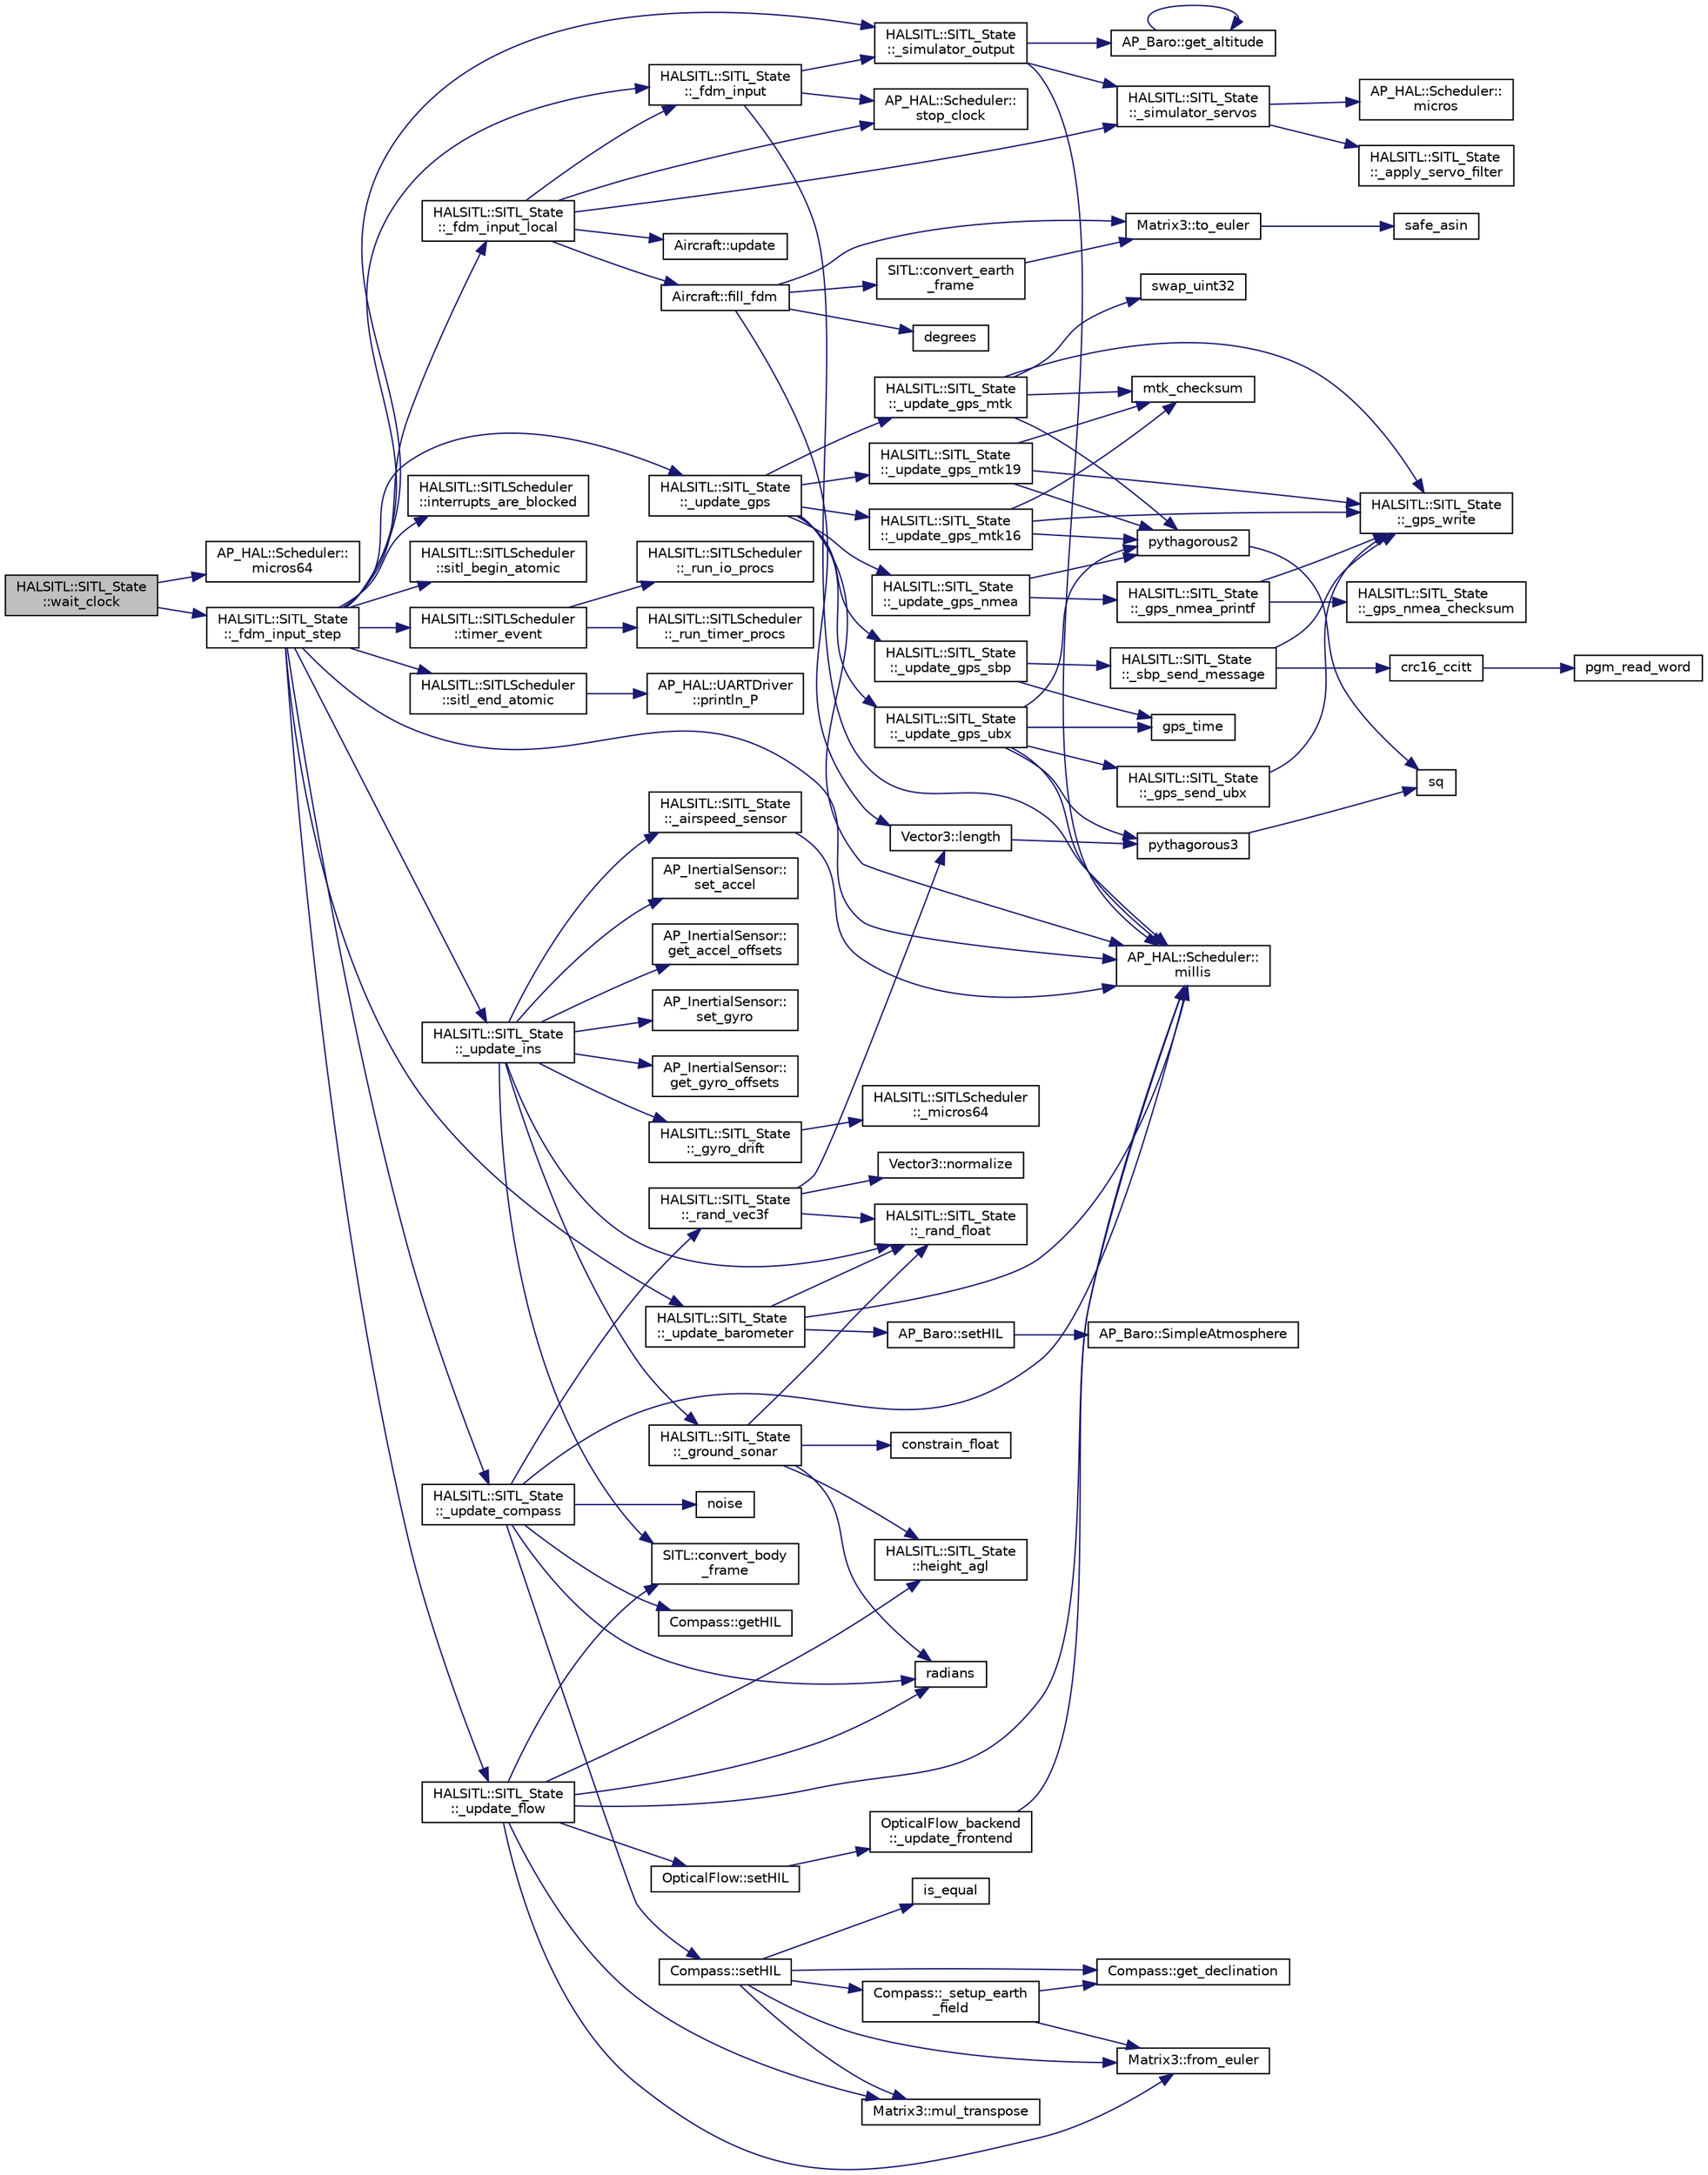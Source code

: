 digraph "HALSITL::SITL_State::wait_clock"
{
 // INTERACTIVE_SVG=YES
  edge [fontname="Helvetica",fontsize="10",labelfontname="Helvetica",labelfontsize="10"];
  node [fontname="Helvetica",fontsize="10",shape=record];
  rankdir="LR";
  Node1 [label="HALSITL::SITL_State\l::wait_clock",height=0.2,width=0.4,color="black", fillcolor="grey75", style="filled" fontcolor="black"];
  Node1 -> Node2 [color="midnightblue",fontsize="10",style="solid",fontname="Helvetica"];
  Node2 [label="AP_HAL::Scheduler::\lmicros64",height=0.2,width=0.4,color="black", fillcolor="white", style="filled",URL="$classAP__HAL_1_1Scheduler.html#acfe178fdca7f8d9b22a939b3aac1a84f"];
  Node1 -> Node3 [color="midnightblue",fontsize="10",style="solid",fontname="Helvetica"];
  Node3 [label="HALSITL::SITL_State\l::_fdm_input_step",height=0.2,width=0.4,color="black", fillcolor="white", style="filled",URL="$classHALSITL_1_1SITL__State.html#ae31c93a26ca780bb508dded2498e2e93"];
  Node3 -> Node4 [color="midnightblue",fontsize="10",style="solid",fontname="Helvetica"];
  Node4 [label="HALSITL::SITL_State\l::_fdm_input_local",height=0.2,width=0.4,color="black", fillcolor="white", style="filled",URL="$classHALSITL_1_1SITL__State.html#a141fe78b0702ab2f2ac4cafc221fdb97"];
  Node4 -> Node5 [color="midnightblue",fontsize="10",style="solid",fontname="Helvetica"];
  Node5 [label="HALSITL::SITL_State\l::_fdm_input",height=0.2,width=0.4,color="black", fillcolor="white", style="filled",URL="$classHALSITL_1_1SITL__State.html#af9bfcaa8ed54183483f647e508c85ab8"];
  Node5 -> Node6 [color="midnightblue",fontsize="10",style="solid",fontname="Helvetica"];
  Node6 [label="AP_HAL::Scheduler::\lstop_clock",height=0.2,width=0.4,color="black", fillcolor="white", style="filled",URL="$classAP__HAL_1_1Scheduler.html#ac5bbc114d0c65fd9e076f5db23b11bdb"];
  Node5 -> Node7 [color="midnightblue",fontsize="10",style="solid",fontname="Helvetica"];
  Node7 [label="AP_HAL::Scheduler::\lmillis",height=0.2,width=0.4,color="black", fillcolor="white", style="filled",URL="$classAP__HAL_1_1Scheduler.html#a26b68339fc68a562d8d3a1238d0ec8c1"];
  Node5 -> Node8 [color="midnightblue",fontsize="10",style="solid",fontname="Helvetica"];
  Node8 [label="HALSITL::SITL_State\l::_simulator_output",height=0.2,width=0.4,color="black", fillcolor="white", style="filled",URL="$classHALSITL_1_1SITL__State.html#abc81c3711f55857cc308a45ff01abdee"];
  Node8 -> Node9 [color="midnightblue",fontsize="10",style="solid",fontname="Helvetica"];
  Node9 [label="HALSITL::SITL_State\l::_simulator_servos",height=0.2,width=0.4,color="black", fillcolor="white", style="filled",URL="$classHALSITL_1_1SITL__State.html#a3d1bb090a678e9e78d9014db73a6be09"];
  Node9 -> Node10 [color="midnightblue",fontsize="10",style="solid",fontname="Helvetica"];
  Node10 [label="AP_HAL::Scheduler::\lmicros",height=0.2,width=0.4,color="black", fillcolor="white", style="filled",URL="$classAP__HAL_1_1Scheduler.html#add46d722bfb08a16f220e63591654e46"];
  Node9 -> Node11 [color="midnightblue",fontsize="10",style="solid",fontname="Helvetica"];
  Node11 [label="HALSITL::SITL_State\l::_apply_servo_filter",height=0.2,width=0.4,color="black", fillcolor="white", style="filled",URL="$classHALSITL_1_1SITL__State.html#abbb9ad9a247709947f2736c301820001"];
  Node8 -> Node12 [color="midnightblue",fontsize="10",style="solid",fontname="Helvetica"];
  Node12 [label="AP_Baro::get_altitude",height=0.2,width=0.4,color="black", fillcolor="white", style="filled",URL="$classAP__Baro.html#a984b4dbc11e276e832467253590da933"];
  Node12 -> Node12 [color="midnightblue",fontsize="10",style="solid",fontname="Helvetica"];
  Node8 -> Node7 [color="midnightblue",fontsize="10",style="solid",fontname="Helvetica"];
  Node4 -> Node9 [color="midnightblue",fontsize="10",style="solid",fontname="Helvetica"];
  Node4 -> Node13 [color="midnightblue",fontsize="10",style="solid",fontname="Helvetica"];
  Node13 [label="Aircraft::update",height=0.2,width=0.4,color="black", fillcolor="white", style="filled",URL="$classAircraft.html#ab4fa335bbf294586ff85069ae99f770e"];
  Node4 -> Node14 [color="midnightblue",fontsize="10",style="solid",fontname="Helvetica"];
  Node14 [label="Aircraft::fill_fdm",height=0.2,width=0.4,color="black", fillcolor="white", style="filled",URL="$classAircraft.html#a818eb42d9a3c324476f9940798183b17"];
  Node14 -> Node15 [color="midnightblue",fontsize="10",style="solid",fontname="Helvetica"];
  Node15 [label="degrees",height=0.2,width=0.4,color="black", fillcolor="white", style="filled",URL="$AP__Math_8cpp.html#a08666a85f465dfe5701cc8c878e4b2c5"];
  Node14 -> Node16 [color="midnightblue",fontsize="10",style="solid",fontname="Helvetica"];
  Node16 [label="SITL::convert_earth\l_frame",height=0.2,width=0.4,color="black", fillcolor="white", style="filled",URL="$classSITL.html#ac75a45aa71b2b420cf86dfc7afcdb82a"];
  Node16 -> Node17 [color="midnightblue",fontsize="10",style="solid",fontname="Helvetica"];
  Node17 [label="Matrix3::to_euler",height=0.2,width=0.4,color="black", fillcolor="white", style="filled",URL="$classMatrix3.html#a893c6a712d52e47dbb7ed2d7a548046e"];
  Node17 -> Node18 [color="midnightblue",fontsize="10",style="solid",fontname="Helvetica"];
  Node18 [label="safe_asin",height=0.2,width=0.4,color="black", fillcolor="white", style="filled",URL="$AP__Math_8cpp.html#a2706fd969ad73bc8ef977d964c04f4a3"];
  Node14 -> Node17 [color="midnightblue",fontsize="10",style="solid",fontname="Helvetica"];
  Node14 -> Node19 [color="midnightblue",fontsize="10",style="solid",fontname="Helvetica"];
  Node19 [label="Vector3::length",height=0.2,width=0.4,color="black", fillcolor="white", style="filled",URL="$classVector3.html#ac1fd5514e368a1e1c2d13f71eda18345"];
  Node19 -> Node20 [color="midnightblue",fontsize="10",style="solid",fontname="Helvetica"];
  Node20 [label="pythagorous3",height=0.2,width=0.4,color="black", fillcolor="white", style="filled",URL="$AP__Math_8cpp.html#ac09c78b18c2ad21b9a04081f119f11c0"];
  Node20 -> Node21 [color="midnightblue",fontsize="10",style="solid",fontname="Helvetica"];
  Node21 [label="sq",height=0.2,width=0.4,color="black", fillcolor="white", style="filled",URL="$AP__Math_8cpp.html#a996fdbe87607543eef5dcb234f6bc017"];
  Node4 -> Node6 [color="midnightblue",fontsize="10",style="solid",fontname="Helvetica"];
  Node3 -> Node8 [color="midnightblue",fontsize="10",style="solid",fontname="Helvetica"];
  Node3 -> Node5 [color="midnightblue",fontsize="10",style="solid",fontname="Helvetica"];
  Node3 -> Node22 [color="midnightblue",fontsize="10",style="solid",fontname="Helvetica"];
  Node22 [label="HALSITL::SITLScheduler\l::interrupts_are_blocked",height=0.2,width=0.4,color="black", fillcolor="white", style="filled",URL="$classHALSITL_1_1SITLScheduler.html#a0fb63f9d1f1fda468f62acf0d0403eaa"];
  Node3 -> Node7 [color="midnightblue",fontsize="10",style="solid",fontname="Helvetica"];
  Node3 -> Node23 [color="midnightblue",fontsize="10",style="solid",fontname="Helvetica"];
  Node23 [label="HALSITL::SITLScheduler\l::sitl_begin_atomic",height=0.2,width=0.4,color="black", fillcolor="white", style="filled",URL="$classHALSITL_1_1SITLScheduler.html#a5156e164b4e93cccb7d6600ef029aee4"];
  Node3 -> Node24 [color="midnightblue",fontsize="10",style="solid",fontname="Helvetica"];
  Node24 [label="HALSITL::SITL_State\l::_update_gps",height=0.2,width=0.4,color="black", fillcolor="white", style="filled",URL="$classHALSITL_1_1SITL__State.html#a09b6857a6f87a51390d4e045cb671207"];
  Node24 -> Node7 [color="midnightblue",fontsize="10",style="solid",fontname="Helvetica"];
  Node24 -> Node25 [color="midnightblue",fontsize="10",style="solid",fontname="Helvetica"];
  Node25 [label="HALSITL::SITL_State\l::_update_gps_ubx",height=0.2,width=0.4,color="black", fillcolor="white", style="filled",URL="$classHALSITL_1_1SITL__State.html#ae951381abd36ab24c6a4311ebf78a8e9"];
  Node25 -> Node26 [color="midnightblue",fontsize="10",style="solid",fontname="Helvetica"];
  Node26 [label="gps_time",height=0.2,width=0.4,color="black", fillcolor="white", style="filled",URL="$sitl__gps_8cpp.html#a97c4c56ae21d368d04cc37ff7d97ac0e"];
  Node25 -> Node7 [color="midnightblue",fontsize="10",style="solid",fontname="Helvetica"];
  Node25 -> Node27 [color="midnightblue",fontsize="10",style="solid",fontname="Helvetica"];
  Node27 [label="pythagorous2",height=0.2,width=0.4,color="black", fillcolor="white", style="filled",URL="$AP__Math_8cpp.html#afd3767d48a7b20f6d5220a4f8007af00"];
  Node27 -> Node21 [color="midnightblue",fontsize="10",style="solid",fontname="Helvetica"];
  Node25 -> Node20 [color="midnightblue",fontsize="10",style="solid",fontname="Helvetica"];
  Node25 -> Node28 [color="midnightblue",fontsize="10",style="solid",fontname="Helvetica"];
  Node28 [label="HALSITL::SITL_State\l::_gps_send_ubx",height=0.2,width=0.4,color="black", fillcolor="white", style="filled",URL="$classHALSITL_1_1SITL__State.html#a980f85723870ba03d45677f34d265ab6"];
  Node28 -> Node29 [color="midnightblue",fontsize="10",style="solid",fontname="Helvetica"];
  Node29 [label="HALSITL::SITL_State\l::_gps_write",height=0.2,width=0.4,color="black", fillcolor="white", style="filled",URL="$classHALSITL_1_1SITL__State.html#a1bee6f813ada1dfe024b25a27077e861"];
  Node24 -> Node30 [color="midnightblue",fontsize="10",style="solid",fontname="Helvetica"];
  Node30 [label="HALSITL::SITL_State\l::_update_gps_mtk",height=0.2,width=0.4,color="black", fillcolor="white", style="filled",URL="$classHALSITL_1_1SITL__State.html#a9fb09ac6e1f2c4f6749c8df363387f01"];
  Node30 -> Node27 [color="midnightblue",fontsize="10",style="solid",fontname="Helvetica"];
  Node30 -> Node31 [color="midnightblue",fontsize="10",style="solid",fontname="Helvetica"];
  Node31 [label="swap_uint32",height=0.2,width=0.4,color="black", fillcolor="white", style="filled",URL="$sitl__gps_8cpp.html#a9bab30a3eb567cc28487d25408b4d8d4"];
  Node30 -> Node32 [color="midnightblue",fontsize="10",style="solid",fontname="Helvetica"];
  Node32 [label="mtk_checksum",height=0.2,width=0.4,color="black", fillcolor="white", style="filled",URL="$sitl__gps_8cpp.html#aa28300cfdd56545ca5c8c64cb024c03a"];
  Node30 -> Node29 [color="midnightblue",fontsize="10",style="solid",fontname="Helvetica"];
  Node24 -> Node33 [color="midnightblue",fontsize="10",style="solid",fontname="Helvetica"];
  Node33 [label="HALSITL::SITL_State\l::_update_gps_mtk16",height=0.2,width=0.4,color="black", fillcolor="white", style="filled",URL="$classHALSITL_1_1SITL__State.html#a0bc0a7542afa61e60dc45d9e4f78b07d"];
  Node33 -> Node27 [color="midnightblue",fontsize="10",style="solid",fontname="Helvetica"];
  Node33 -> Node32 [color="midnightblue",fontsize="10",style="solid",fontname="Helvetica"];
  Node33 -> Node29 [color="midnightblue",fontsize="10",style="solid",fontname="Helvetica"];
  Node24 -> Node34 [color="midnightblue",fontsize="10",style="solid",fontname="Helvetica"];
  Node34 [label="HALSITL::SITL_State\l::_update_gps_mtk19",height=0.2,width=0.4,color="black", fillcolor="white", style="filled",URL="$classHALSITL_1_1SITL__State.html#a207e66508111853f0b3bad2b89c6a2f3"];
  Node34 -> Node27 [color="midnightblue",fontsize="10",style="solid",fontname="Helvetica"];
  Node34 -> Node32 [color="midnightblue",fontsize="10",style="solid",fontname="Helvetica"];
  Node34 -> Node29 [color="midnightblue",fontsize="10",style="solid",fontname="Helvetica"];
  Node24 -> Node35 [color="midnightblue",fontsize="10",style="solid",fontname="Helvetica"];
  Node35 [label="HALSITL::SITL_State\l::_update_gps_nmea",height=0.2,width=0.4,color="black", fillcolor="white", style="filled",URL="$classHALSITL_1_1SITL__State.html#a6fbf43e4ff50fcbe816353ed94dd6274"];
  Node35 -> Node36 [color="midnightblue",fontsize="10",style="solid",fontname="Helvetica"];
  Node36 [label="HALSITL::SITL_State\l::_gps_nmea_printf",height=0.2,width=0.4,color="black", fillcolor="white", style="filled",URL="$classHALSITL_1_1SITL__State.html#ad29648c657450527a406dbb960b8e99e"];
  Node36 -> Node37 [color="midnightblue",fontsize="10",style="solid",fontname="Helvetica"];
  Node37 [label="HALSITL::SITL_State\l::_gps_nmea_checksum",height=0.2,width=0.4,color="black", fillcolor="white", style="filled",URL="$classHALSITL_1_1SITL__State.html#a267deca7c08a085770083d3d3ca853f7"];
  Node36 -> Node29 [color="midnightblue",fontsize="10",style="solid",fontname="Helvetica"];
  Node35 -> Node27 [color="midnightblue",fontsize="10",style="solid",fontname="Helvetica"];
  Node24 -> Node38 [color="midnightblue",fontsize="10",style="solid",fontname="Helvetica"];
  Node38 [label="HALSITL::SITL_State\l::_update_gps_sbp",height=0.2,width=0.4,color="black", fillcolor="white", style="filled",URL="$classHALSITL_1_1SITL__State.html#aadf357ffa283bbacb6d43df78ad032ba"];
  Node38 -> Node26 [color="midnightblue",fontsize="10",style="solid",fontname="Helvetica"];
  Node38 -> Node39 [color="midnightblue",fontsize="10",style="solid",fontname="Helvetica"];
  Node39 [label="HALSITL::SITL_State\l::_sbp_send_message",height=0.2,width=0.4,color="black", fillcolor="white", style="filled",URL="$classHALSITL_1_1SITL__State.html#a751ffd4b22f47dcae2774396b370a853"];
  Node39 -> Node29 [color="midnightblue",fontsize="10",style="solid",fontname="Helvetica"];
  Node39 -> Node40 [color="midnightblue",fontsize="10",style="solid",fontname="Helvetica"];
  Node40 [label="crc16_ccitt",height=0.2,width=0.4,color="black", fillcolor="white", style="filled",URL="$edc_8cpp.html#a666dccd038ea3bdbae05549319f783d6"];
  Node40 -> Node41 [color="midnightblue",fontsize="10",style="solid",fontname="Helvetica"];
  Node41 [label="pgm_read_word",height=0.2,width=0.4,color="black", fillcolor="white", style="filled",URL="$AP__Progmem__Identity_8h.html#a9fc333349fa71fdc21a2d5152c5e23a2"];
  Node3 -> Node42 [color="midnightblue",fontsize="10",style="solid",fontname="Helvetica"];
  Node42 [label="HALSITL::SITL_State\l::_update_barometer",height=0.2,width=0.4,color="black", fillcolor="white", style="filled",URL="$classHALSITL_1_1SITL__State.html#ad26bb1d7830251e69d15f0fbb02068cf"];
  Node42 -> Node7 [color="midnightblue",fontsize="10",style="solid",fontname="Helvetica"];
  Node42 -> Node43 [color="midnightblue",fontsize="10",style="solid",fontname="Helvetica"];
  Node43 [label="HALSITL::SITL_State\l::_rand_float",height=0.2,width=0.4,color="black", fillcolor="white", style="filled",URL="$classHALSITL_1_1SITL__State.html#ab2e67ae38e16eec6317566805df50ec4"];
  Node42 -> Node44 [color="midnightblue",fontsize="10",style="solid",fontname="Helvetica"];
  Node44 [label="AP_Baro::setHIL",height=0.2,width=0.4,color="black", fillcolor="white", style="filled",URL="$classAP__Baro.html#aabd9b29bc971da1c646911ef99a0876a"];
  Node44 -> Node45 [color="midnightblue",fontsize="10",style="solid",fontname="Helvetica"];
  Node45 [label="AP_Baro::SimpleAtmosphere",height=0.2,width=0.4,color="black", fillcolor="white", style="filled",URL="$classAP__Baro.html#abbf791c5038a37c91c91849a433621ba"];
  Node3 -> Node46 [color="midnightblue",fontsize="10",style="solid",fontname="Helvetica"];
  Node46 [label="HALSITL::SITLScheduler\l::timer_event",height=0.2,width=0.4,color="black", fillcolor="white", style="filled",URL="$classHALSITL_1_1SITLScheduler.html#aa726fdc36a70fbd366907443460c244a"];
  Node46 -> Node47 [color="midnightblue",fontsize="10",style="solid",fontname="Helvetica"];
  Node47 [label="HALSITL::SITLScheduler\l::_run_timer_procs",height=0.2,width=0.4,color="black", fillcolor="white", style="filled",URL="$classHALSITL_1_1SITLScheduler.html#a4aee8f5eaa40bcf2775ceffaeb301b4c"];
  Node46 -> Node48 [color="midnightblue",fontsize="10",style="solid",fontname="Helvetica"];
  Node48 [label="HALSITL::SITLScheduler\l::_run_io_procs",height=0.2,width=0.4,color="black", fillcolor="white", style="filled",URL="$classHALSITL_1_1SITLScheduler.html#a35d978759d7918f5a2e4c765ae4594a7"];
  Node3 -> Node49 [color="midnightblue",fontsize="10",style="solid",fontname="Helvetica"];
  Node49 [label="HALSITL::SITLScheduler\l::sitl_end_atomic",height=0.2,width=0.4,color="black", fillcolor="white", style="filled",URL="$classHALSITL_1_1SITLScheduler.html#a8019ed0f572ee820cb67faf700b2f19c"];
  Node49 -> Node50 [color="midnightblue",fontsize="10",style="solid",fontname="Helvetica"];
  Node50 [label="AP_HAL::UARTDriver\l::println_P",height=0.2,width=0.4,color="black", fillcolor="white", style="filled",URL="$classAP__HAL_1_1UARTDriver.html#a29b84f87f40b331b6922da5d8b57d9f0"];
  Node3 -> Node51 [color="midnightblue",fontsize="10",style="solid",fontname="Helvetica"];
  Node51 [label="HALSITL::SITL_State\l::_update_ins",height=0.2,width=0.4,color="black", fillcolor="white", style="filled",URL="$classHALSITL_1_1SITL__State.html#a9f7ecf8cafc351952b5a22863fbeeda6"];
  Node51 -> Node52 [color="midnightblue",fontsize="10",style="solid",fontname="Helvetica"];
  Node52 [label="SITL::convert_body\l_frame",height=0.2,width=0.4,color="black", fillcolor="white", style="filled",URL="$classSITL.html#a1c235bebd5a5c2ca1b88b8cf6ccf18ff"];
  Node51 -> Node43 [color="midnightblue",fontsize="10",style="solid",fontname="Helvetica"];
  Node51 -> Node53 [color="midnightblue",fontsize="10",style="solid",fontname="Helvetica"];
  Node53 [label="AP_InertialSensor::\lset_accel",height=0.2,width=0.4,color="black", fillcolor="white", style="filled",URL="$classAP__InertialSensor.html#af6c3c7d041de7c89c9afeda319acbf7d"];
  Node51 -> Node54 [color="midnightblue",fontsize="10",style="solid",fontname="Helvetica"];
  Node54 [label="AP_InertialSensor::\lget_accel_offsets",height=0.2,width=0.4,color="black", fillcolor="white", style="filled",URL="$classAP__InertialSensor.html#a676ecc5140643be71813993fa62bf6f0"];
  Node51 -> Node55 [color="midnightblue",fontsize="10",style="solid",fontname="Helvetica"];
  Node55 [label="HALSITL::SITL_State\l::_gyro_drift",height=0.2,width=0.4,color="black", fillcolor="white", style="filled",URL="$classHALSITL_1_1SITL__State.html#a9dfb5a65eada2d237cf33d7ee0aec081"];
  Node55 -> Node56 [color="midnightblue",fontsize="10",style="solid",fontname="Helvetica"];
  Node56 [label="HALSITL::SITLScheduler\l::_micros64",height=0.2,width=0.4,color="black", fillcolor="white", style="filled",URL="$classHALSITL_1_1SITLScheduler.html#a195c43936d66a06c9a29fe946fbc7080"];
  Node51 -> Node57 [color="midnightblue",fontsize="10",style="solid",fontname="Helvetica"];
  Node57 [label="AP_InertialSensor::\lset_gyro",height=0.2,width=0.4,color="black", fillcolor="white", style="filled",URL="$classAP__InertialSensor.html#a454e1c877ab24b8623da6432a850a5c5"];
  Node51 -> Node58 [color="midnightblue",fontsize="10",style="solid",fontname="Helvetica"];
  Node58 [label="AP_InertialSensor::\lget_gyro_offsets",height=0.2,width=0.4,color="black", fillcolor="white", style="filled",URL="$classAP__InertialSensor.html#a5b17cd4d4b6156fc012976bb5617aa9a"];
  Node51 -> Node59 [color="midnightblue",fontsize="10",style="solid",fontname="Helvetica"];
  Node59 [label="HALSITL::SITL_State\l::_ground_sonar",height=0.2,width=0.4,color="black", fillcolor="white", style="filled",URL="$classHALSITL_1_1SITL__State.html#a04cd6a82401b55bb1f993fcf2711d9eb"];
  Node59 -> Node60 [color="midnightblue",fontsize="10",style="solid",fontname="Helvetica"];
  Node60 [label="HALSITL::SITL_State\l::height_agl",height=0.2,width=0.4,color="black", fillcolor="white", style="filled",URL="$classHALSITL_1_1SITL__State.html#a1b6d81a3db832aab4320899c7aa457b9"];
  Node59 -> Node61 [color="midnightblue",fontsize="10",style="solid",fontname="Helvetica"];
  Node61 [label="radians",height=0.2,width=0.4,color="black", fillcolor="white", style="filled",URL="$AP__Math_8cpp.html#aa3adb05231060d239e5b91940e001f85"];
  Node59 -> Node43 [color="midnightblue",fontsize="10",style="solid",fontname="Helvetica"];
  Node59 -> Node62 [color="midnightblue",fontsize="10",style="solid",fontname="Helvetica"];
  Node62 [label="constrain_float",height=0.2,width=0.4,color="black", fillcolor="white", style="filled",URL="$AP__Math_8cpp.html#a08eedb329d8162ddbd344d4f6c8cde20"];
  Node51 -> Node63 [color="midnightblue",fontsize="10",style="solid",fontname="Helvetica"];
  Node63 [label="HALSITL::SITL_State\l::_airspeed_sensor",height=0.2,width=0.4,color="black", fillcolor="white", style="filled",URL="$classHALSITL_1_1SITL__State.html#ae5917592b5a98291ace3e664c95b5ebc"];
  Node63 -> Node7 [color="midnightblue",fontsize="10",style="solid",fontname="Helvetica"];
  Node3 -> Node64 [color="midnightblue",fontsize="10",style="solid",fontname="Helvetica"];
  Node64 [label="HALSITL::SITL_State\l::_update_compass",height=0.2,width=0.4,color="black", fillcolor="white", style="filled",URL="$classHALSITL_1_1SITL__State.html#aa519ffad661a850c5b8534c2973fd888"];
  Node64 -> Node65 [color="midnightblue",fontsize="10",style="solid",fontname="Helvetica"];
  Node65 [label="Compass::setHIL",height=0.2,width=0.4,color="black", fillcolor="white", style="filled",URL="$classCompass.html#a30a8fa22b1e7ee8eec8143732d40716d"];
  Node65 -> Node66 [color="midnightblue",fontsize="10",style="solid",fontname="Helvetica"];
  Node66 [label="Matrix3::from_euler",height=0.2,width=0.4,color="black", fillcolor="white", style="filled",URL="$classMatrix3.html#a62587bd216436f09f06b9e1330f84bc0",tooltip="-*- tab-width: 4; Mode: C++; c-basic-offset: 4; indent-tabs-mode: nil -*- "];
  Node65 -> Node67 [color="midnightblue",fontsize="10",style="solid",fontname="Helvetica"];
  Node67 [label="is_equal",height=0.2,width=0.4,color="black", fillcolor="white", style="filled",URL="$AP__Math_8h.html#acedd05d9f5ab6f2878991cc684e17c18"];
  Node65 -> Node68 [color="midnightblue",fontsize="10",style="solid",fontname="Helvetica"];
  Node68 [label="Compass::get_declination",height=0.2,width=0.4,color="black", fillcolor="white", style="filled",URL="$classCompass.html#a5051de1d15ee203600422235ab93c88c"];
  Node65 -> Node69 [color="midnightblue",fontsize="10",style="solid",fontname="Helvetica"];
  Node69 [label="Compass::_setup_earth\l_field",height=0.2,width=0.4,color="black", fillcolor="white", style="filled",URL="$classCompass.html#a0bc30e897c2c0c412120e1b1337bd1cb"];
  Node69 -> Node66 [color="midnightblue",fontsize="10",style="solid",fontname="Helvetica"];
  Node69 -> Node68 [color="midnightblue",fontsize="10",style="solid",fontname="Helvetica"];
  Node65 -> Node70 [color="midnightblue",fontsize="10",style="solid",fontname="Helvetica"];
  Node70 [label="Matrix3::mul_transpose",height=0.2,width=0.4,color="black", fillcolor="white", style="filled",URL="$classMatrix3.html#a3705734aec6b67d729011cd792d7398a"];
  Node64 -> Node61 [color="midnightblue",fontsize="10",style="solid",fontname="Helvetica"];
  Node64 -> Node71 [color="midnightblue",fontsize="10",style="solid",fontname="Helvetica"];
  Node71 [label="noise",height=0.2,width=0.4,color="black", fillcolor="white", style="filled",URL="$Derivative_8pde.html#a430ab649ea04b609ea794c746bfee4ba"];
  Node64 -> Node72 [color="midnightblue",fontsize="10",style="solid",fontname="Helvetica"];
  Node72 [label="HALSITL::SITL_State\l::_rand_vec3f",height=0.2,width=0.4,color="black", fillcolor="white", style="filled",URL="$classHALSITL_1_1SITL__State.html#a1977515f421635a43a22c057f5a2f59c"];
  Node72 -> Node43 [color="midnightblue",fontsize="10",style="solid",fontname="Helvetica"];
  Node72 -> Node19 [color="midnightblue",fontsize="10",style="solid",fontname="Helvetica"];
  Node72 -> Node73 [color="midnightblue",fontsize="10",style="solid",fontname="Helvetica"];
  Node73 [label="Vector3::normalize",height=0.2,width=0.4,color="black", fillcolor="white", style="filled",URL="$classVector3.html#a9b147a862a1b86ed2e5b735d19da3da1"];
  Node64 -> Node74 [color="midnightblue",fontsize="10",style="solid",fontname="Helvetica"];
  Node74 [label="Compass::getHIL",height=0.2,width=0.4,color="black", fillcolor="white", style="filled",URL="$classCompass.html#a4d696bdfb4d2ab9f0646d413cb6a0ee4"];
  Node64 -> Node7 [color="midnightblue",fontsize="10",style="solid",fontname="Helvetica"];
  Node3 -> Node75 [color="midnightblue",fontsize="10",style="solid",fontname="Helvetica"];
  Node75 [label="HALSITL::SITL_State\l::_update_flow",height=0.2,width=0.4,color="black", fillcolor="white", style="filled",URL="$classHALSITL_1_1SITL__State.html#a37c3534ef88c31b2d57f0aee8018d6ed"];
  Node75 -> Node7 [color="midnightblue",fontsize="10",style="solid",fontname="Helvetica"];
  Node75 -> Node52 [color="midnightblue",fontsize="10",style="solid",fontname="Helvetica"];
  Node75 -> Node66 [color="midnightblue",fontsize="10",style="solid",fontname="Helvetica"];
  Node75 -> Node61 [color="midnightblue",fontsize="10",style="solid",fontname="Helvetica"];
  Node75 -> Node60 [color="midnightblue",fontsize="10",style="solid",fontname="Helvetica"];
  Node75 -> Node70 [color="midnightblue",fontsize="10",style="solid",fontname="Helvetica"];
  Node75 -> Node76 [color="midnightblue",fontsize="10",style="solid",fontname="Helvetica"];
  Node76 [label="OpticalFlow::setHIL",height=0.2,width=0.4,color="black", fillcolor="white", style="filled",URL="$classOpticalFlow.html#a03fd2db14c3efc228551e702303d59f8"];
  Node76 -> Node77 [color="midnightblue",fontsize="10",style="solid",fontname="Helvetica"];
  Node77 [label="OpticalFlow_backend\l::_update_frontend",height=0.2,width=0.4,color="black", fillcolor="white", style="filled",URL="$classOpticalFlow__backend.html#ab72ed837eb3db59b87bf26c3bc5cc6b8"];
  Node77 -> Node7 [color="midnightblue",fontsize="10",style="solid",fontname="Helvetica"];
}
